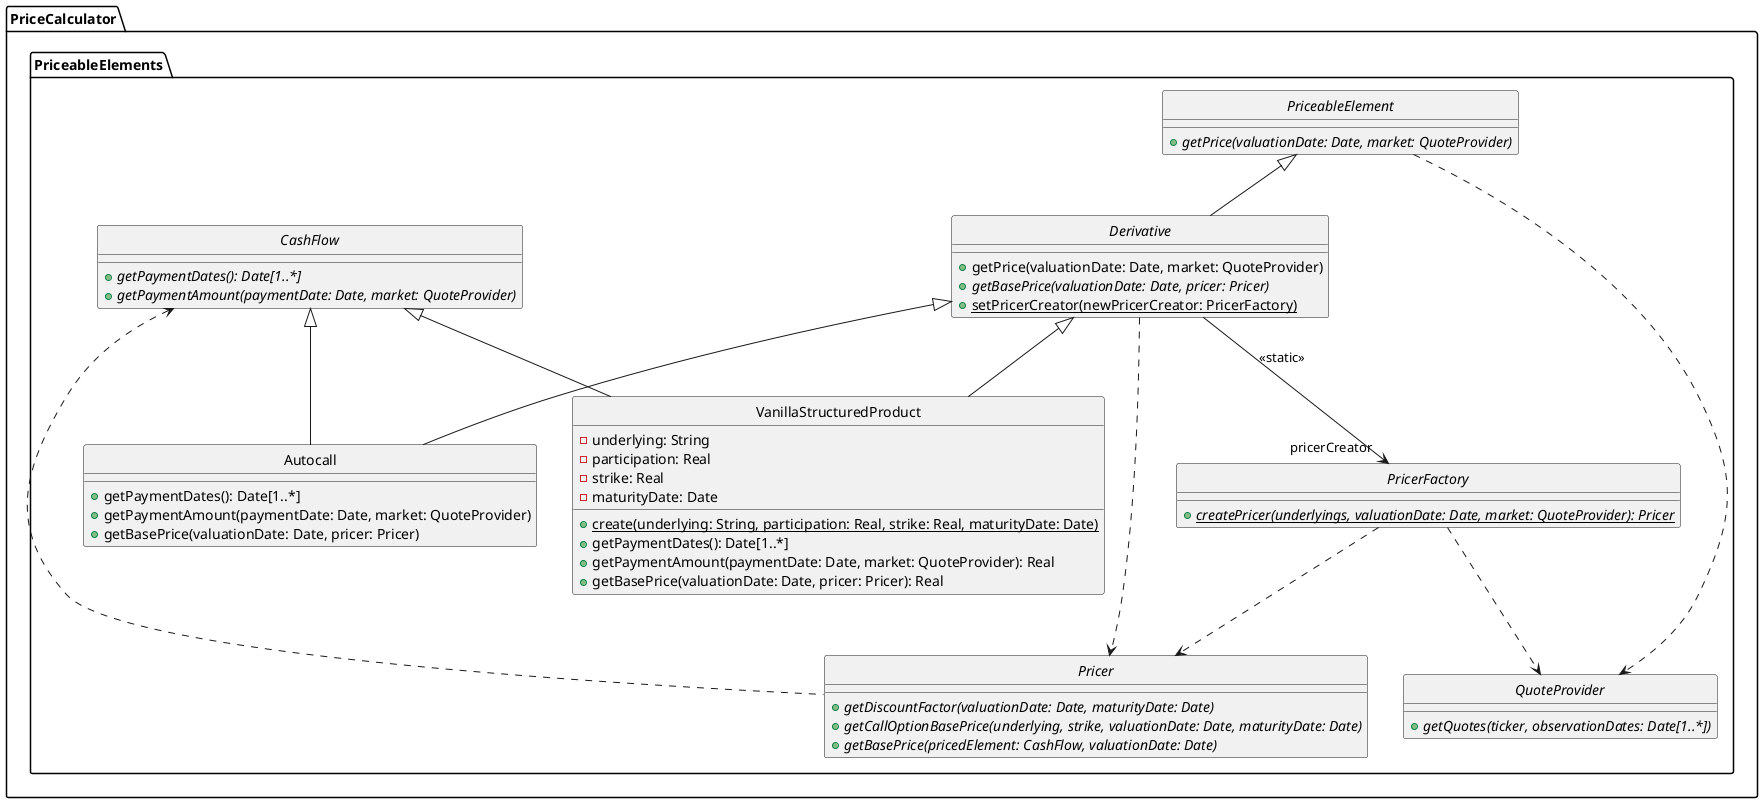 @startuml
hide circles


!startsub PriceableElement
package PriceCalculator
{
    package PriceableElements
    {
        abstract class PriceableElement
        {
            {abstract} +getPrice(valuationDate: Date, market: QuoteProvider)
        }
    }
}
!endsub


!startsub CashFlow
package PriceCalculator
{
    package PriceableElements
    {
        abstract class CashFlow
        {
            {abstract} +getPaymentDates(): Date[1..*]
            {abstract} +getPaymentAmount(paymentDate: Date, market: QuoteProvider)
        }
    }
}
!endsub


!startsub Derivative
package PriceCalculator
{
    package PriceableElements
    {
        abstract class Derivative
        {
            +getPrice(valuationDate: Date, market: QuoteProvider)
            {abstract} +getBasePrice(valuationDate: Date, pricer: Pricer)
            {static} +setPricerCreator(newPricerCreator: PricerFactory)
        }
    }
}
!endsub



!startsub Pricer
package PriceCalculator
{
    package PriceableElements
    {
        abstract class Pricer
        {
            {abstract} +getDiscountFactor(valuationDate: Date, maturityDate: Date)
            {abstract} +getCallOptionBasePrice(underlying, strike, valuationDate: Date, maturityDate: Date)
            {abstract} +getBasePrice(pricedElement: CashFlow, valuationDate: Date)
        }
    }
}
!endsub


!startsub QuoteProvider
package PriceCalculator
{
    package PriceableElements
    {
        abstract class QuoteProvider
        {
            {abstract} +getQuotes(ticker, observationDates: Date[1..*])
        }
    }
}
!endsub


!startsub PricerFactory
package PriceCalculator
{
    package PriceableElements
    {
        abstract class PricerFactory
        {
            {static} {abstract} +createPricer(underlyings, valuationDate: Date, market: QuoteProvider): Pricer
        }
    }
}
!endsub


!startsub VanillaStructuredProduct
package PriceCalculator
{
    package PriceableElements
    {
        class VanillaStructuredProduct
        {
            -underlying: String
            -participation: Real
            -strike: Real
            -maturityDate: Date
            {static} +create(underlying: String, participation: Real, strike: Real, maturityDate: Date)
            +getPaymentDates(): Date[1..*]
            +getPaymentAmount(paymentDate: Date, market: QuoteProvider): Real
            +getBasePrice(valuationDate: Date, pricer: Pricer): Real
        }
    }
}
!endsub


!startsub Autocall
package PriceCalculator
{
    package PriceableElements
    {
        class Autocall
        {
            +getPaymentDates(): Date[1..*]
            +getPaymentAmount(paymentDate: Date, market: QuoteProvider)
            +getBasePrice(valuationDate: Date, pricer: Pricer)
        }
    }
}
!endsub


PriceableElement ..> QuoteProvider
Derivative --> "pricerCreator" PricerFactory: <<static>>
Derivative -up-|> PriceableElement
Derivative ..> Pricer
Pricer -up..> CashFlow
VanillaStructuredProduct -up-|> CashFlow
VanillaStructuredProduct -up-|> Derivative
Autocall -up-|> CashFlow
Autocall -up-|> Derivative
PricerFactory ..> Pricer
PricerFactory ..> QuoteProvider


@enduml
